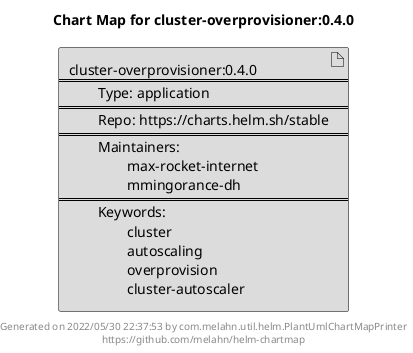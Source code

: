 @startuml
skinparam linetype ortho
skinparam backgroundColor white
skinparam usecaseBorderColor black
skinparam usecaseArrowColor LightSlateGray
skinparam artifactBorderColor black
skinparam artifactArrowColor LightSlateGray

title Chart Map for cluster-overprovisioner:0.4.0

'There is one referenced Helm Chart
artifact "cluster-overprovisioner:0.4.0\n====\n\tType: application\n====\n\tRepo: https://charts.helm.sh/stable\n====\n\tMaintainers: \n\t\tmax-rocket-internet\n\t\tmmingorance-dh\n====\n\tKeywords: \n\t\tcluster\n\t\tautoscaling\n\t\toverprovision\n\t\tcluster-autoscaler" as cluster_overprovisioner_0_4_0 #Gainsboro

'There are 0 referenced Docker Images

'Chart Dependencies

center footer Generated on 2022/05/30 22:37:53 by com.melahn.util.helm.PlantUmlChartMapPrinter\nhttps://github.com/melahn/helm-chartmap
@enduml
